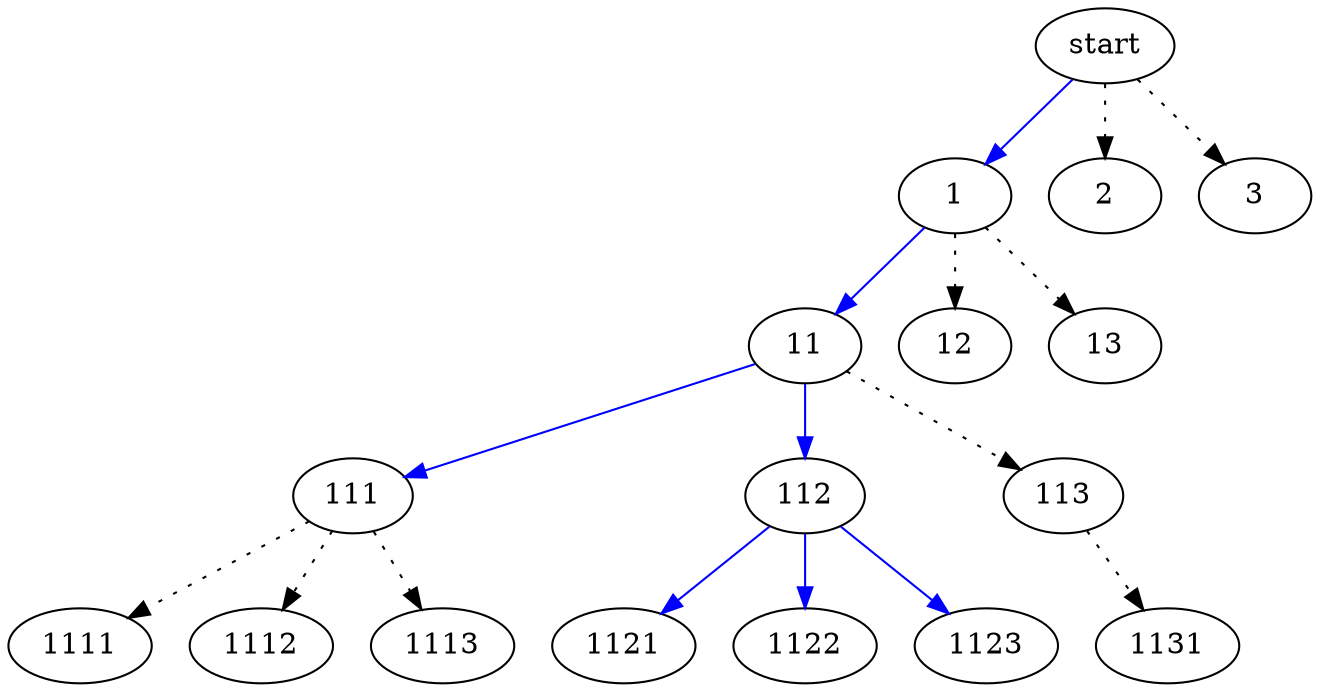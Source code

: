 digraph G {
	start -> 1 [color=blue];
	start -> 2 [style=dotted];
	start -> 3 [style=dotted];
	1 -> 11 [color=blue];
	1 -> 12 [style=dotted];
	1 -> 13 [style=dotted];
	11 -> 111 [color=blue];
	11 -> 112 [color=blue];
	11 -> 113 [style=dotted];
	111 -> 1111 [style=dotted];
	111 -> 1112 [style=dotted];
	111 -> 1113 [style=dotted];
	112 -> 1121 [color=blue];
	112 -> 1122 [color=blue];
	112 -> 1123 [color=blue];
	113 -> 1131 [style=dotted];
}
